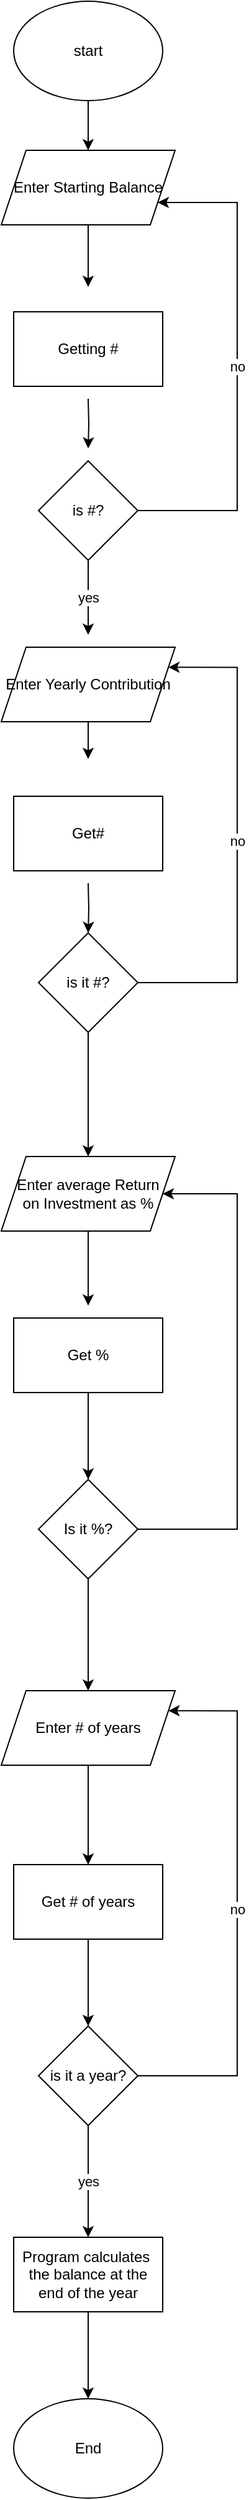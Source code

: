 <mxfile version="13.6.9" type="github">
  <diagram id="ckzOWwWsCJZHVsrQiB-s" name="Page-1">
    <mxGraphModel dx="1038" dy="548" grid="1" gridSize="10" guides="1" tooltips="1" connect="1" arrows="1" fold="1" page="1" pageScale="1" pageWidth="850" pageHeight="1100" math="0" shadow="0">
      <root>
        <mxCell id="0" />
        <mxCell id="1" parent="0" />
        <mxCell id="VM0KCs58UYk9eu-B5sUt-2" style="edgeStyle=orthogonalEdgeStyle;rounded=0;orthogonalLoop=1;jettySize=auto;html=1;" edge="1" parent="1" source="VM0KCs58UYk9eu-B5sUt-1">
          <mxGeometry relative="1" as="geometry">
            <mxPoint x="400" y="230" as="targetPoint" />
          </mxGeometry>
        </mxCell>
        <mxCell id="VM0KCs58UYk9eu-B5sUt-1" value="start" style="ellipse;whiteSpace=wrap;html=1;" vertex="1" parent="1">
          <mxGeometry x="340" y="110" width="120" height="80" as="geometry" />
        </mxCell>
        <mxCell id="VM0KCs58UYk9eu-B5sUt-4" style="edgeStyle=orthogonalEdgeStyle;rounded=0;orthogonalLoop=1;jettySize=auto;html=1;" edge="1" parent="1" source="VM0KCs58UYk9eu-B5sUt-3">
          <mxGeometry relative="1" as="geometry">
            <mxPoint x="400" y="340" as="targetPoint" />
          </mxGeometry>
        </mxCell>
        <mxCell id="VM0KCs58UYk9eu-B5sUt-3" value="Enter Starting Balance" style="shape=parallelogram;perimeter=parallelogramPerimeter;whiteSpace=wrap;html=1;fixedSize=1;" vertex="1" parent="1">
          <mxGeometry x="330" y="230" width="140" height="60" as="geometry" />
        </mxCell>
        <mxCell id="VM0KCs58UYk9eu-B5sUt-14" style="edgeStyle=orthogonalEdgeStyle;rounded=0;orthogonalLoop=1;jettySize=auto;html=1;" edge="1" parent="1">
          <mxGeometry relative="1" as="geometry">
            <mxPoint x="400" y="470" as="targetPoint" />
            <mxPoint x="400" y="430" as="sourcePoint" />
          </mxGeometry>
        </mxCell>
        <mxCell id="VM0KCs58UYk9eu-B5sUt-8" value="no" style="edgeStyle=orthogonalEdgeStyle;rounded=0;orthogonalLoop=1;jettySize=auto;html=1;exitX=1;exitY=0.5;exitDx=0;exitDy=0;entryX=1;entryY=0.75;entryDx=0;entryDy=0;" edge="1" parent="1" source="VM0KCs58UYk9eu-B5sUt-6" target="VM0KCs58UYk9eu-B5sUt-3">
          <mxGeometry relative="1" as="geometry">
            <Array as="points">
              <mxPoint x="520" y="520" />
              <mxPoint x="520" y="272" />
            </Array>
          </mxGeometry>
        </mxCell>
        <mxCell id="VM0KCs58UYk9eu-B5sUt-11" value="yes" style="edgeStyle=orthogonalEdgeStyle;rounded=0;orthogonalLoop=1;jettySize=auto;html=1;" edge="1" parent="1" source="VM0KCs58UYk9eu-B5sUt-6">
          <mxGeometry relative="1" as="geometry">
            <mxPoint x="400" y="620" as="targetPoint" />
            <Array as="points">
              <mxPoint x="400" y="620" />
              <mxPoint x="400" y="620" />
            </Array>
          </mxGeometry>
        </mxCell>
        <mxCell id="VM0KCs58UYk9eu-B5sUt-6" value="is #?" style="rhombus;whiteSpace=wrap;html=1;" vertex="1" parent="1">
          <mxGeometry x="360" y="480" width="80" height="80" as="geometry" />
        </mxCell>
        <mxCell id="VM0KCs58UYk9eu-B5sUt-17" style="edgeStyle=orthogonalEdgeStyle;rounded=0;orthogonalLoop=1;jettySize=auto;html=1;" edge="1" parent="1" source="VM0KCs58UYk9eu-B5sUt-15">
          <mxGeometry relative="1" as="geometry">
            <mxPoint x="400" y="720" as="targetPoint" />
          </mxGeometry>
        </mxCell>
        <mxCell id="VM0KCs58UYk9eu-B5sUt-15" value="Enter Yearly Contribution" style="shape=parallelogram;perimeter=parallelogramPerimeter;whiteSpace=wrap;html=1;fixedSize=1;" vertex="1" parent="1">
          <mxGeometry x="330" y="630" width="140" height="60" as="geometry" />
        </mxCell>
        <mxCell id="VM0KCs58UYk9eu-B5sUt-22" style="edgeStyle=orthogonalEdgeStyle;rounded=0;orthogonalLoop=1;jettySize=auto;html=1;" edge="1" parent="1">
          <mxGeometry relative="1" as="geometry">
            <mxPoint x="400" y="860" as="targetPoint" />
            <mxPoint x="400" y="820" as="sourcePoint" />
          </mxGeometry>
        </mxCell>
        <mxCell id="VM0KCs58UYk9eu-B5sUt-24" value="no" style="edgeStyle=orthogonalEdgeStyle;rounded=0;orthogonalLoop=1;jettySize=auto;html=1;entryX=1;entryY=0.25;entryDx=0;entryDy=0;" edge="1" parent="1" source="VM0KCs58UYk9eu-B5sUt-23" target="VM0KCs58UYk9eu-B5sUt-15">
          <mxGeometry relative="1" as="geometry">
            <Array as="points">
              <mxPoint x="520" y="900" />
              <mxPoint x="520" y="646" />
            </Array>
          </mxGeometry>
        </mxCell>
        <mxCell id="VM0KCs58UYk9eu-B5sUt-28" value="" style="edgeStyle=orthogonalEdgeStyle;rounded=0;orthogonalLoop=1;jettySize=auto;html=1;" edge="1" parent="1" source="VM0KCs58UYk9eu-B5sUt-23" target="VM0KCs58UYk9eu-B5sUt-27">
          <mxGeometry relative="1" as="geometry" />
        </mxCell>
        <mxCell id="VM0KCs58UYk9eu-B5sUt-23" value="is it #?" style="rhombus;whiteSpace=wrap;html=1;" vertex="1" parent="1">
          <mxGeometry x="360" y="860" width="80" height="80" as="geometry" />
        </mxCell>
        <mxCell id="VM0KCs58UYk9eu-B5sUt-30" value="" style="edgeStyle=orthogonalEdgeStyle;rounded=0;orthogonalLoop=1;jettySize=auto;html=1;" edge="1" parent="1" source="VM0KCs58UYk9eu-B5sUt-27">
          <mxGeometry relative="1" as="geometry">
            <mxPoint x="400" y="1160" as="targetPoint" />
          </mxGeometry>
        </mxCell>
        <mxCell id="VM0KCs58UYk9eu-B5sUt-27" value="Enter average Return&lt;br&gt;on Investment as %" style="shape=parallelogram;perimeter=parallelogramPerimeter;whiteSpace=wrap;html=1;fixedSize=1;" vertex="1" parent="1">
          <mxGeometry x="330" y="1040" width="140" height="60" as="geometry" />
        </mxCell>
        <mxCell id="VM0KCs58UYk9eu-B5sUt-34" value="" style="edgeStyle=orthogonalEdgeStyle;rounded=0;orthogonalLoop=1;jettySize=auto;html=1;" edge="1" parent="1" source="VM0KCs58UYk9eu-B5sUt-29" target="VM0KCs58UYk9eu-B5sUt-33">
          <mxGeometry relative="1" as="geometry">
            <Array as="points">
              <mxPoint x="400" y="1265" />
              <mxPoint x="400" y="1265" />
            </Array>
          </mxGeometry>
        </mxCell>
        <mxCell id="VM0KCs58UYk9eu-B5sUt-29" value="Get %" style="whiteSpace=wrap;html=1;" vertex="1" parent="1">
          <mxGeometry x="340" y="1170" width="120" height="60" as="geometry" />
        </mxCell>
        <mxCell id="VM0KCs58UYk9eu-B5sUt-31" value="Get#" style="rounded=0;whiteSpace=wrap;html=1;" vertex="1" parent="1">
          <mxGeometry x="340" y="750" width="120" height="60" as="geometry" />
        </mxCell>
        <mxCell id="VM0KCs58UYk9eu-B5sUt-32" value="Getting #" style="rounded=0;whiteSpace=wrap;html=1;" vertex="1" parent="1">
          <mxGeometry x="340" y="360" width="120" height="60" as="geometry" />
        </mxCell>
        <mxCell id="VM0KCs58UYk9eu-B5sUt-35" style="edgeStyle=orthogonalEdgeStyle;rounded=0;orthogonalLoop=1;jettySize=auto;html=1;entryX=1;entryY=0.5;entryDx=0;entryDy=0;" edge="1" parent="1" source="VM0KCs58UYk9eu-B5sUt-33" target="VM0KCs58UYk9eu-B5sUt-27">
          <mxGeometry relative="1" as="geometry">
            <Array as="points">
              <mxPoint x="520" y="1340" />
              <mxPoint x="520" y="1070" />
            </Array>
          </mxGeometry>
        </mxCell>
        <mxCell id="VM0KCs58UYk9eu-B5sUt-37" value="" style="edgeStyle=orthogonalEdgeStyle;rounded=0;orthogonalLoop=1;jettySize=auto;html=1;" edge="1" parent="1" source="VM0KCs58UYk9eu-B5sUt-33" target="VM0KCs58UYk9eu-B5sUt-36">
          <mxGeometry relative="1" as="geometry" />
        </mxCell>
        <mxCell id="VM0KCs58UYk9eu-B5sUt-33" value="Is it %?" style="rhombus;whiteSpace=wrap;html=1;" vertex="1" parent="1">
          <mxGeometry x="360" y="1300" width="80" height="80" as="geometry" />
        </mxCell>
        <mxCell id="VM0KCs58UYk9eu-B5sUt-41" value="" style="edgeStyle=orthogonalEdgeStyle;rounded=0;orthogonalLoop=1;jettySize=auto;html=1;" edge="1" parent="1" source="VM0KCs58UYk9eu-B5sUt-36" target="VM0KCs58UYk9eu-B5sUt-40">
          <mxGeometry relative="1" as="geometry" />
        </mxCell>
        <mxCell id="VM0KCs58UYk9eu-B5sUt-36" value="Enter # of years" style="shape=parallelogram;perimeter=parallelogramPerimeter;whiteSpace=wrap;html=1;fixedSize=1;" vertex="1" parent="1">
          <mxGeometry x="330" y="1470" width="140" height="60" as="geometry" />
        </mxCell>
        <mxCell id="VM0KCs58UYk9eu-B5sUt-43" value="" style="edgeStyle=orthogonalEdgeStyle;rounded=0;orthogonalLoop=1;jettySize=auto;html=1;" edge="1" parent="1" source="VM0KCs58UYk9eu-B5sUt-40" target="VM0KCs58UYk9eu-B5sUt-42">
          <mxGeometry relative="1" as="geometry" />
        </mxCell>
        <mxCell id="VM0KCs58UYk9eu-B5sUt-40" value="Get # of years" style="whiteSpace=wrap;html=1;" vertex="1" parent="1">
          <mxGeometry x="340" y="1610" width="120" height="60" as="geometry" />
        </mxCell>
        <mxCell id="VM0KCs58UYk9eu-B5sUt-44" value="no" style="edgeStyle=orthogonalEdgeStyle;rounded=0;orthogonalLoop=1;jettySize=auto;html=1;entryX=1;entryY=0.25;entryDx=0;entryDy=0;" edge="1" parent="1" source="VM0KCs58UYk9eu-B5sUt-42" target="VM0KCs58UYk9eu-B5sUt-36">
          <mxGeometry relative="1" as="geometry">
            <Array as="points">
              <mxPoint x="520" y="1780" />
              <mxPoint x="520" y="1486" />
            </Array>
          </mxGeometry>
        </mxCell>
        <mxCell id="VM0KCs58UYk9eu-B5sUt-47" value="yes" style="edgeStyle=orthogonalEdgeStyle;rounded=0;orthogonalLoop=1;jettySize=auto;html=1;" edge="1" parent="1" source="VM0KCs58UYk9eu-B5sUt-42" target="VM0KCs58UYk9eu-B5sUt-46">
          <mxGeometry relative="1" as="geometry" />
        </mxCell>
        <mxCell id="VM0KCs58UYk9eu-B5sUt-42" value="is it a year?" style="rhombus;whiteSpace=wrap;html=1;" vertex="1" parent="1">
          <mxGeometry x="360" y="1740" width="80" height="80" as="geometry" />
        </mxCell>
        <mxCell id="VM0KCs58UYk9eu-B5sUt-49" value="" style="edgeStyle=orthogonalEdgeStyle;rounded=0;orthogonalLoop=1;jettySize=auto;html=1;" edge="1" parent="1" source="VM0KCs58UYk9eu-B5sUt-46" target="VM0KCs58UYk9eu-B5sUt-48">
          <mxGeometry relative="1" as="geometry" />
        </mxCell>
        <mxCell id="VM0KCs58UYk9eu-B5sUt-46" value="Program calculates&amp;nbsp; the balance at the end of the year" style="whiteSpace=wrap;html=1;" vertex="1" parent="1">
          <mxGeometry x="340" y="1910" width="120" height="60" as="geometry" />
        </mxCell>
        <mxCell id="VM0KCs58UYk9eu-B5sUt-48" value="End" style="ellipse;whiteSpace=wrap;html=1;" vertex="1" parent="1">
          <mxGeometry x="340" y="2040" width="120" height="80" as="geometry" />
        </mxCell>
      </root>
    </mxGraphModel>
  </diagram>
</mxfile>
